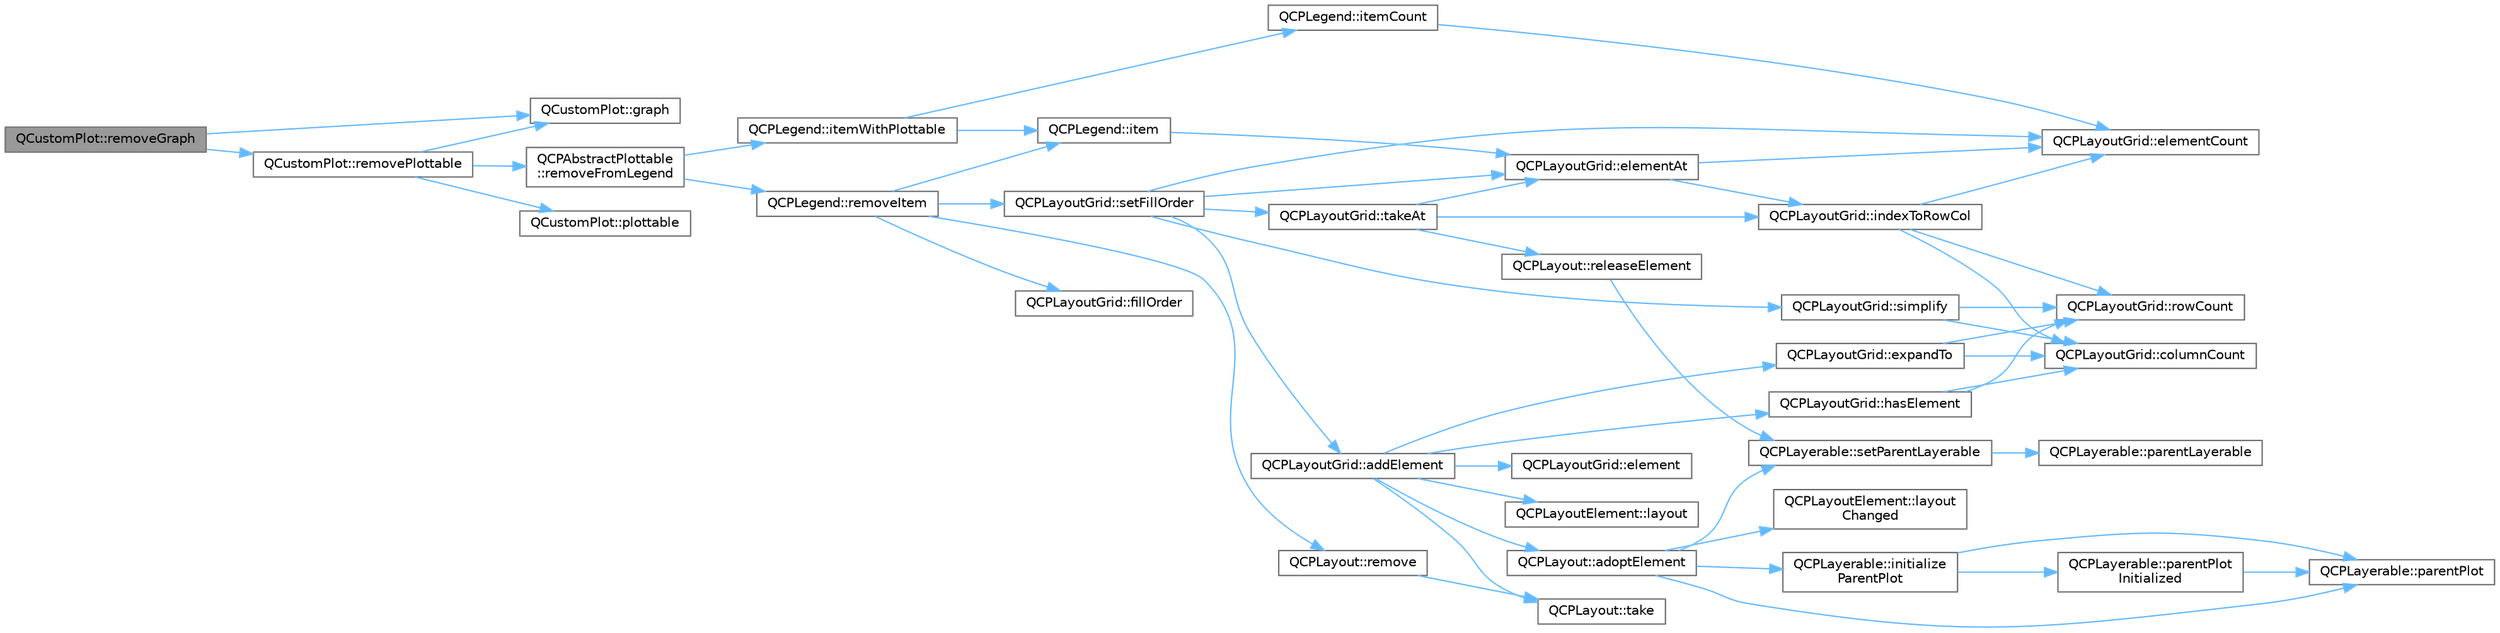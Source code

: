 digraph "QCustomPlot::removeGraph"
{
 // LATEX_PDF_SIZE
  bgcolor="transparent";
  edge [fontname=Helvetica,fontsize=10,labelfontname=Helvetica,labelfontsize=10];
  node [fontname=Helvetica,fontsize=10,shape=box,height=0.2,width=0.4];
  rankdir="LR";
  Node1 [label="QCustomPlot::removeGraph",height=0.2,width=0.4,color="gray40", fillcolor="grey60", style="filled", fontcolor="black",tooltip=" "];
  Node1 -> Node2 [color="steelblue1",style="solid"];
  Node2 [label="QCustomPlot::graph",height=0.2,width=0.4,color="grey40", fillcolor="white", style="filled",URL="$class_q_custom_plot.html#aac190865a67f19af3fdf2136774997af",tooltip=" "];
  Node1 -> Node3 [color="steelblue1",style="solid"];
  Node3 [label="QCustomPlot::removePlottable",height=0.2,width=0.4,color="grey40", fillcolor="white", style="filled",URL="$class_q_custom_plot.html#af3dafd56884208474f311d6226513ab2",tooltip=" "];
  Node3 -> Node2 [color="steelblue1",style="solid"];
  Node3 -> Node4 [color="steelblue1",style="solid"];
  Node4 [label="QCustomPlot::plottable",height=0.2,width=0.4,color="grey40", fillcolor="white", style="filled",URL="$class_q_custom_plot.html#adea38bdc660da9412ba69fb939031567",tooltip=" "];
  Node3 -> Node5 [color="steelblue1",style="solid"];
  Node5 [label="QCPAbstractPlottable\l::removeFromLegend",height=0.2,width=0.4,color="grey40", fillcolor="white", style="filled",URL="$class_q_c_p_abstract_plottable.html#a3cc235007e2343a65ad4f463767e0e20",tooltip=" "];
  Node5 -> Node6 [color="steelblue1",style="solid"];
  Node6 [label="QCPLegend::itemWithPlottable",height=0.2,width=0.4,color="grey40", fillcolor="white", style="filled",URL="$class_q_c_p_legend.html#a91e790002d8bf15a20628a8e8841e397",tooltip=" "];
  Node6 -> Node7 [color="steelblue1",style="solid"];
  Node7 [label="QCPLegend::item",height=0.2,width=0.4,color="grey40", fillcolor="white", style="filled",URL="$class_q_c_p_legend.html#acfe9694c45104a3359d3806ed366fcf7",tooltip=" "];
  Node7 -> Node8 [color="steelblue1",style="solid"];
  Node8 [label="QCPLayoutGrid::elementAt",height=0.2,width=0.4,color="grey40", fillcolor="white", style="filled",URL="$class_q_c_p_layout_grid.html#a4288f174082555f6bd92021bdedb75dc",tooltip=" "];
  Node8 -> Node9 [color="steelblue1",style="solid"];
  Node9 [label="QCPLayoutGrid::elementCount",height=0.2,width=0.4,color="grey40", fillcolor="white", style="filled",URL="$class_q_c_p_layout_grid.html#a9a8942aface780a02445ebcf14c48513",tooltip=" "];
  Node8 -> Node10 [color="steelblue1",style="solid"];
  Node10 [label="QCPLayoutGrid::indexToRowCol",height=0.2,width=0.4,color="grey40", fillcolor="white", style="filled",URL="$class_q_c_p_layout_grid.html#a577223db920e2acb34bc1091080c76d1",tooltip=" "];
  Node10 -> Node11 [color="steelblue1",style="solid"];
  Node11 [label="QCPLayoutGrid::columnCount",height=0.2,width=0.4,color="grey40", fillcolor="white", style="filled",URL="$class_q_c_p_layout_grid.html#a1a2962cbf45011405b64b913afa8e7a2",tooltip=" "];
  Node10 -> Node9 [color="steelblue1",style="solid"];
  Node10 -> Node12 [color="steelblue1",style="solid"];
  Node12 [label="QCPLayoutGrid::rowCount",height=0.2,width=0.4,color="grey40", fillcolor="white", style="filled",URL="$class_q_c_p_layout_grid.html#a19c66fd76cbce58a8e94f33797e0c0aa",tooltip=" "];
  Node6 -> Node13 [color="steelblue1",style="solid"];
  Node13 [label="QCPLegend::itemCount",height=0.2,width=0.4,color="grey40", fillcolor="white", style="filled",URL="$class_q_c_p_legend.html#a57ab86ab8b2a3762d4c1455eb5452c88",tooltip=" "];
  Node13 -> Node9 [color="steelblue1",style="solid"];
  Node5 -> Node14 [color="steelblue1",style="solid"];
  Node14 [label="QCPLegend::removeItem",height=0.2,width=0.4,color="grey40", fillcolor="white", style="filled",URL="$class_q_c_p_legend.html#ac91595c3eaa746fe6321d2eb952c63bb",tooltip=" "];
  Node14 -> Node15 [color="steelblue1",style="solid"];
  Node15 [label="QCPLayoutGrid::fillOrder",height=0.2,width=0.4,color="grey40", fillcolor="white", style="filled",URL="$class_q_c_p_layout_grid.html#a6cb6563a13759222ad92ae397bd6c27e",tooltip=" "];
  Node14 -> Node7 [color="steelblue1",style="solid"];
  Node14 -> Node16 [color="steelblue1",style="solid"];
  Node16 [label="QCPLayout::remove",height=0.2,width=0.4,color="grey40", fillcolor="white", style="filled",URL="$class_q_c_p_layout.html#a6c58f537d8086f352576ab7c5b15d0bc",tooltip=" "];
  Node16 -> Node17 [color="steelblue1",style="solid"];
  Node17 [label="QCPLayout::take",height=0.2,width=0.4,color="grey40", fillcolor="white", style="filled",URL="$class_q_c_p_layout.html#ada26cd17e56472b0b4d7fbbc96873e4c",tooltip=" "];
  Node14 -> Node18 [color="steelblue1",style="solid"];
  Node18 [label="QCPLayoutGrid::setFillOrder",height=0.2,width=0.4,color="grey40", fillcolor="white", style="filled",URL="$class_q_c_p_layout_grid.html#affc2f3cfd22f28698c5b29b960d2a391",tooltip=" "];
  Node18 -> Node19 [color="steelblue1",style="solid"];
  Node19 [label="QCPLayoutGrid::addElement",height=0.2,width=0.4,color="grey40", fillcolor="white", style="filled",URL="$class_q_c_p_layout_grid.html#adff1a2ca691ed83d2d24a4cd1fe17012",tooltip=" "];
  Node19 -> Node20 [color="steelblue1",style="solid"];
  Node20 [label="QCPLayout::adoptElement",height=0.2,width=0.4,color="grey40", fillcolor="white", style="filled",URL="$class_q_c_p_layout.html#af6dbbc24156a808da29cd1ec031729a3",tooltip=" "];
  Node20 -> Node21 [color="steelblue1",style="solid"];
  Node21 [label="QCPLayerable::initialize\lParentPlot",height=0.2,width=0.4,color="grey40", fillcolor="white", style="filled",URL="$class_q_c_p_layerable.html#a8cbe5a0c9a5674249982f5ca5f8e02bc",tooltip=" "];
  Node21 -> Node22 [color="steelblue1",style="solid"];
  Node22 [label="QCPLayerable::parentPlot",height=0.2,width=0.4,color="grey40", fillcolor="white", style="filled",URL="$class_q_c_p_layerable.html#a36ed5b292b90934b524a4e5866a3526c",tooltip=" "];
  Node21 -> Node23 [color="steelblue1",style="solid"];
  Node23 [label="QCPLayerable::parentPlot\lInitialized",height=0.2,width=0.4,color="grey40", fillcolor="white", style="filled",URL="$class_q_c_p_layerable.html#ab20b7dbd8e0249ed61adb9622c427382",tooltip=" "];
  Node23 -> Node22 [color="steelblue1",style="solid"];
  Node20 -> Node24 [color="steelblue1",style="solid"];
  Node24 [label="QCPLayoutElement::layout\lChanged",height=0.2,width=0.4,color="grey40", fillcolor="white", style="filled",URL="$class_q_c_p_layout_element.html#a765f041a73af0c2de41b41a5a03e31a4",tooltip=" "];
  Node20 -> Node22 [color="steelblue1",style="solid"];
  Node20 -> Node25 [color="steelblue1",style="solid"];
  Node25 [label="QCPLayerable::setParentLayerable",height=0.2,width=0.4,color="grey40", fillcolor="white", style="filled",URL="$class_q_c_p_layerable.html#aa23c893671f1f6744ac235cf2204cf3a",tooltip=" "];
  Node25 -> Node26 [color="steelblue1",style="solid"];
  Node26 [label="QCPLayerable::parentLayerable",height=0.2,width=0.4,color="grey40", fillcolor="white", style="filled",URL="$class_q_c_p_layerable.html#aa78b7e644d2c519e1a9a6f2ac5fcd858",tooltip=" "];
  Node19 -> Node27 [color="steelblue1",style="solid"];
  Node27 [label="QCPLayoutGrid::element",height=0.2,width=0.4,color="grey40", fillcolor="white", style="filled",URL="$class_q_c_p_layout_grid.html#a602b426609b4411cf6a93c3ddf3a381a",tooltip=" "];
  Node19 -> Node28 [color="steelblue1",style="solid"];
  Node28 [label="QCPLayoutGrid::expandTo",height=0.2,width=0.4,color="grey40", fillcolor="white", style="filled",URL="$class_q_c_p_layout_grid.html#a886c0dcbabd51a45da399e044552b685",tooltip=" "];
  Node28 -> Node11 [color="steelblue1",style="solid"];
  Node28 -> Node12 [color="steelblue1",style="solid"];
  Node19 -> Node29 [color="steelblue1",style="solid"];
  Node29 [label="QCPLayoutGrid::hasElement",height=0.2,width=0.4,color="grey40", fillcolor="white", style="filled",URL="$class_q_c_p_layout_grid.html#ab0cf4f7edc9414a3bfaddac0f46dc0a0",tooltip=" "];
  Node29 -> Node11 [color="steelblue1",style="solid"];
  Node29 -> Node12 [color="steelblue1",style="solid"];
  Node19 -> Node30 [color="steelblue1",style="solid"];
  Node30 [label="QCPLayoutElement::layout",height=0.2,width=0.4,color="grey40", fillcolor="white", style="filled",URL="$class_q_c_p_layout_element.html#a4efdcbde9d28f410e5ef166c9d691deb",tooltip=" "];
  Node19 -> Node17 [color="steelblue1",style="solid"];
  Node18 -> Node8 [color="steelblue1",style="solid"];
  Node18 -> Node9 [color="steelblue1",style="solid"];
  Node18 -> Node31 [color="steelblue1",style="solid"];
  Node31 [label="QCPLayoutGrid::simplify",height=0.2,width=0.4,color="grey40", fillcolor="white", style="filled",URL="$class_q_c_p_layout_grid.html#a38621ca7aa633b6a9a88617df7f08672",tooltip=" "];
  Node31 -> Node11 [color="steelblue1",style="solid"];
  Node31 -> Node12 [color="steelblue1",style="solid"];
  Node18 -> Node32 [color="steelblue1",style="solid"];
  Node32 [label="QCPLayoutGrid::takeAt",height=0.2,width=0.4,color="grey40", fillcolor="white", style="filled",URL="$class_q_c_p_layout_grid.html#a17dd220234d1bbf8835abcc666384d45",tooltip=" "];
  Node32 -> Node8 [color="steelblue1",style="solid"];
  Node32 -> Node10 [color="steelblue1",style="solid"];
  Node32 -> Node33 [color="steelblue1",style="solid"];
  Node33 [label="QCPLayout::releaseElement",height=0.2,width=0.4,color="grey40", fillcolor="white", style="filled",URL="$class_q_c_p_layout.html#a4afbb4bef0071f72f91afdac4433a18e",tooltip=" "];
  Node33 -> Node25 [color="steelblue1",style="solid"];
}
